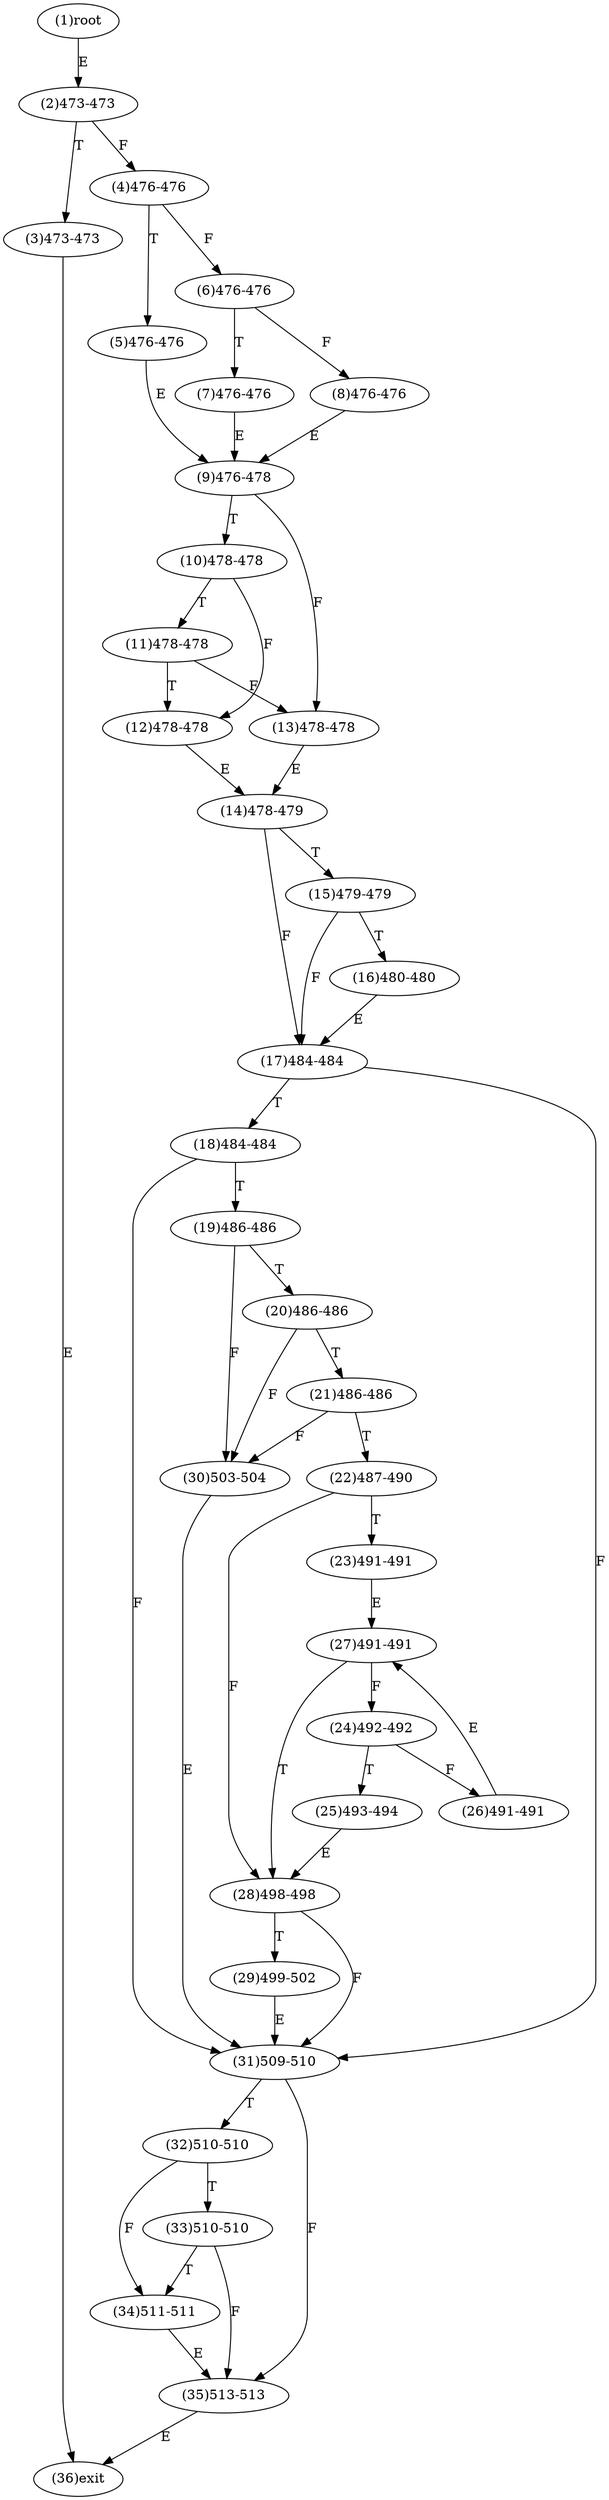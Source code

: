 digraph "" { 
1[ label="(1)root"];
2[ label="(2)473-473"];
3[ label="(3)473-473"];
4[ label="(4)476-476"];
5[ label="(5)476-476"];
6[ label="(6)476-476"];
7[ label="(7)476-476"];
8[ label="(8)476-476"];
9[ label="(9)476-478"];
10[ label="(10)478-478"];
11[ label="(11)478-478"];
12[ label="(12)478-478"];
13[ label="(13)478-478"];
14[ label="(14)478-479"];
15[ label="(15)479-479"];
17[ label="(17)484-484"];
16[ label="(16)480-480"];
19[ label="(19)486-486"];
18[ label="(18)484-484"];
21[ label="(21)486-486"];
20[ label="(20)486-486"];
23[ label="(23)491-491"];
22[ label="(22)487-490"];
25[ label="(25)493-494"];
24[ label="(24)492-492"];
27[ label="(27)491-491"];
26[ label="(26)491-491"];
29[ label="(29)499-502"];
28[ label="(28)498-498"];
31[ label="(31)509-510"];
30[ label="(30)503-504"];
34[ label="(34)511-511"];
35[ label="(35)513-513"];
32[ label="(32)510-510"];
33[ label="(33)510-510"];
36[ label="(36)exit"];
1->2[ label="E"];
2->4[ label="F"];
2->3[ label="T"];
3->36[ label="E"];
4->6[ label="F"];
4->5[ label="T"];
5->9[ label="E"];
6->8[ label="F"];
6->7[ label="T"];
7->9[ label="E"];
8->9[ label="E"];
9->13[ label="F"];
9->10[ label="T"];
10->12[ label="F"];
10->11[ label="T"];
11->13[ label="F"];
11->12[ label="T"];
12->14[ label="E"];
13->14[ label="E"];
14->17[ label="F"];
14->15[ label="T"];
15->17[ label="F"];
15->16[ label="T"];
16->17[ label="E"];
17->31[ label="F"];
17->18[ label="T"];
18->31[ label="F"];
18->19[ label="T"];
19->30[ label="F"];
19->20[ label="T"];
20->30[ label="F"];
20->21[ label="T"];
21->30[ label="F"];
21->22[ label="T"];
22->28[ label="F"];
22->23[ label="T"];
23->27[ label="E"];
24->26[ label="F"];
24->25[ label="T"];
25->28[ label="E"];
26->27[ label="E"];
27->24[ label="F"];
27->28[ label="T"];
28->31[ label="F"];
28->29[ label="T"];
29->31[ label="E"];
30->31[ label="E"];
31->35[ label="F"];
31->32[ label="T"];
32->34[ label="F"];
32->33[ label="T"];
33->35[ label="F"];
33->34[ label="T"];
34->35[ label="E"];
35->36[ label="E"];
}